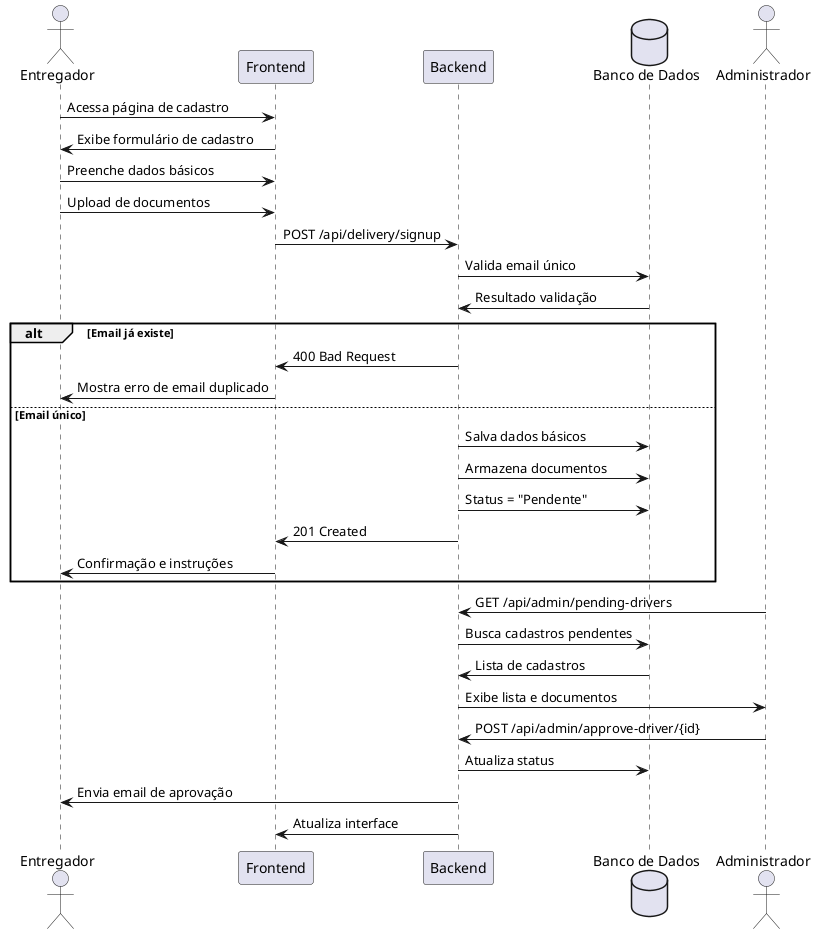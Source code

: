 @startuml

actor "Entregador" as delivery
participant "Frontend" as front
participant "Backend" as back
database "Banco de Dados" as db
actor "Administrador" as admin

delivery -> front : Acessa página de cadastro
front -> delivery : Exibe formulário de cadastro

delivery -> front : Preenche dados básicos
delivery -> front : Upload de documentos
front -> back : POST /api/delivery/signup
back -> db : Valida email único
db -> back : Resultado validação

alt Email já existe
    back -> front : 400 Bad Request
    front -> delivery : Mostra erro de email duplicado
else Email único
    back -> db : Salva dados básicos
    back -> db : Armazena documentos
    back -> db : Status = "Pendente"
    back -> front : 201 Created
    front -> delivery : Confirmação e instruções
end

admin -> back : GET /api/admin/pending-drivers
back -> db : Busca cadastros pendentes
db -> back : Lista de cadastros
back -> admin : Exibe lista e documentos

admin -> back : POST /api/admin/approve-driver/{id}
back -> db : Atualiza status
back -> delivery : Envia email de aprovação
back -> front : Atualiza interface

@enduml
